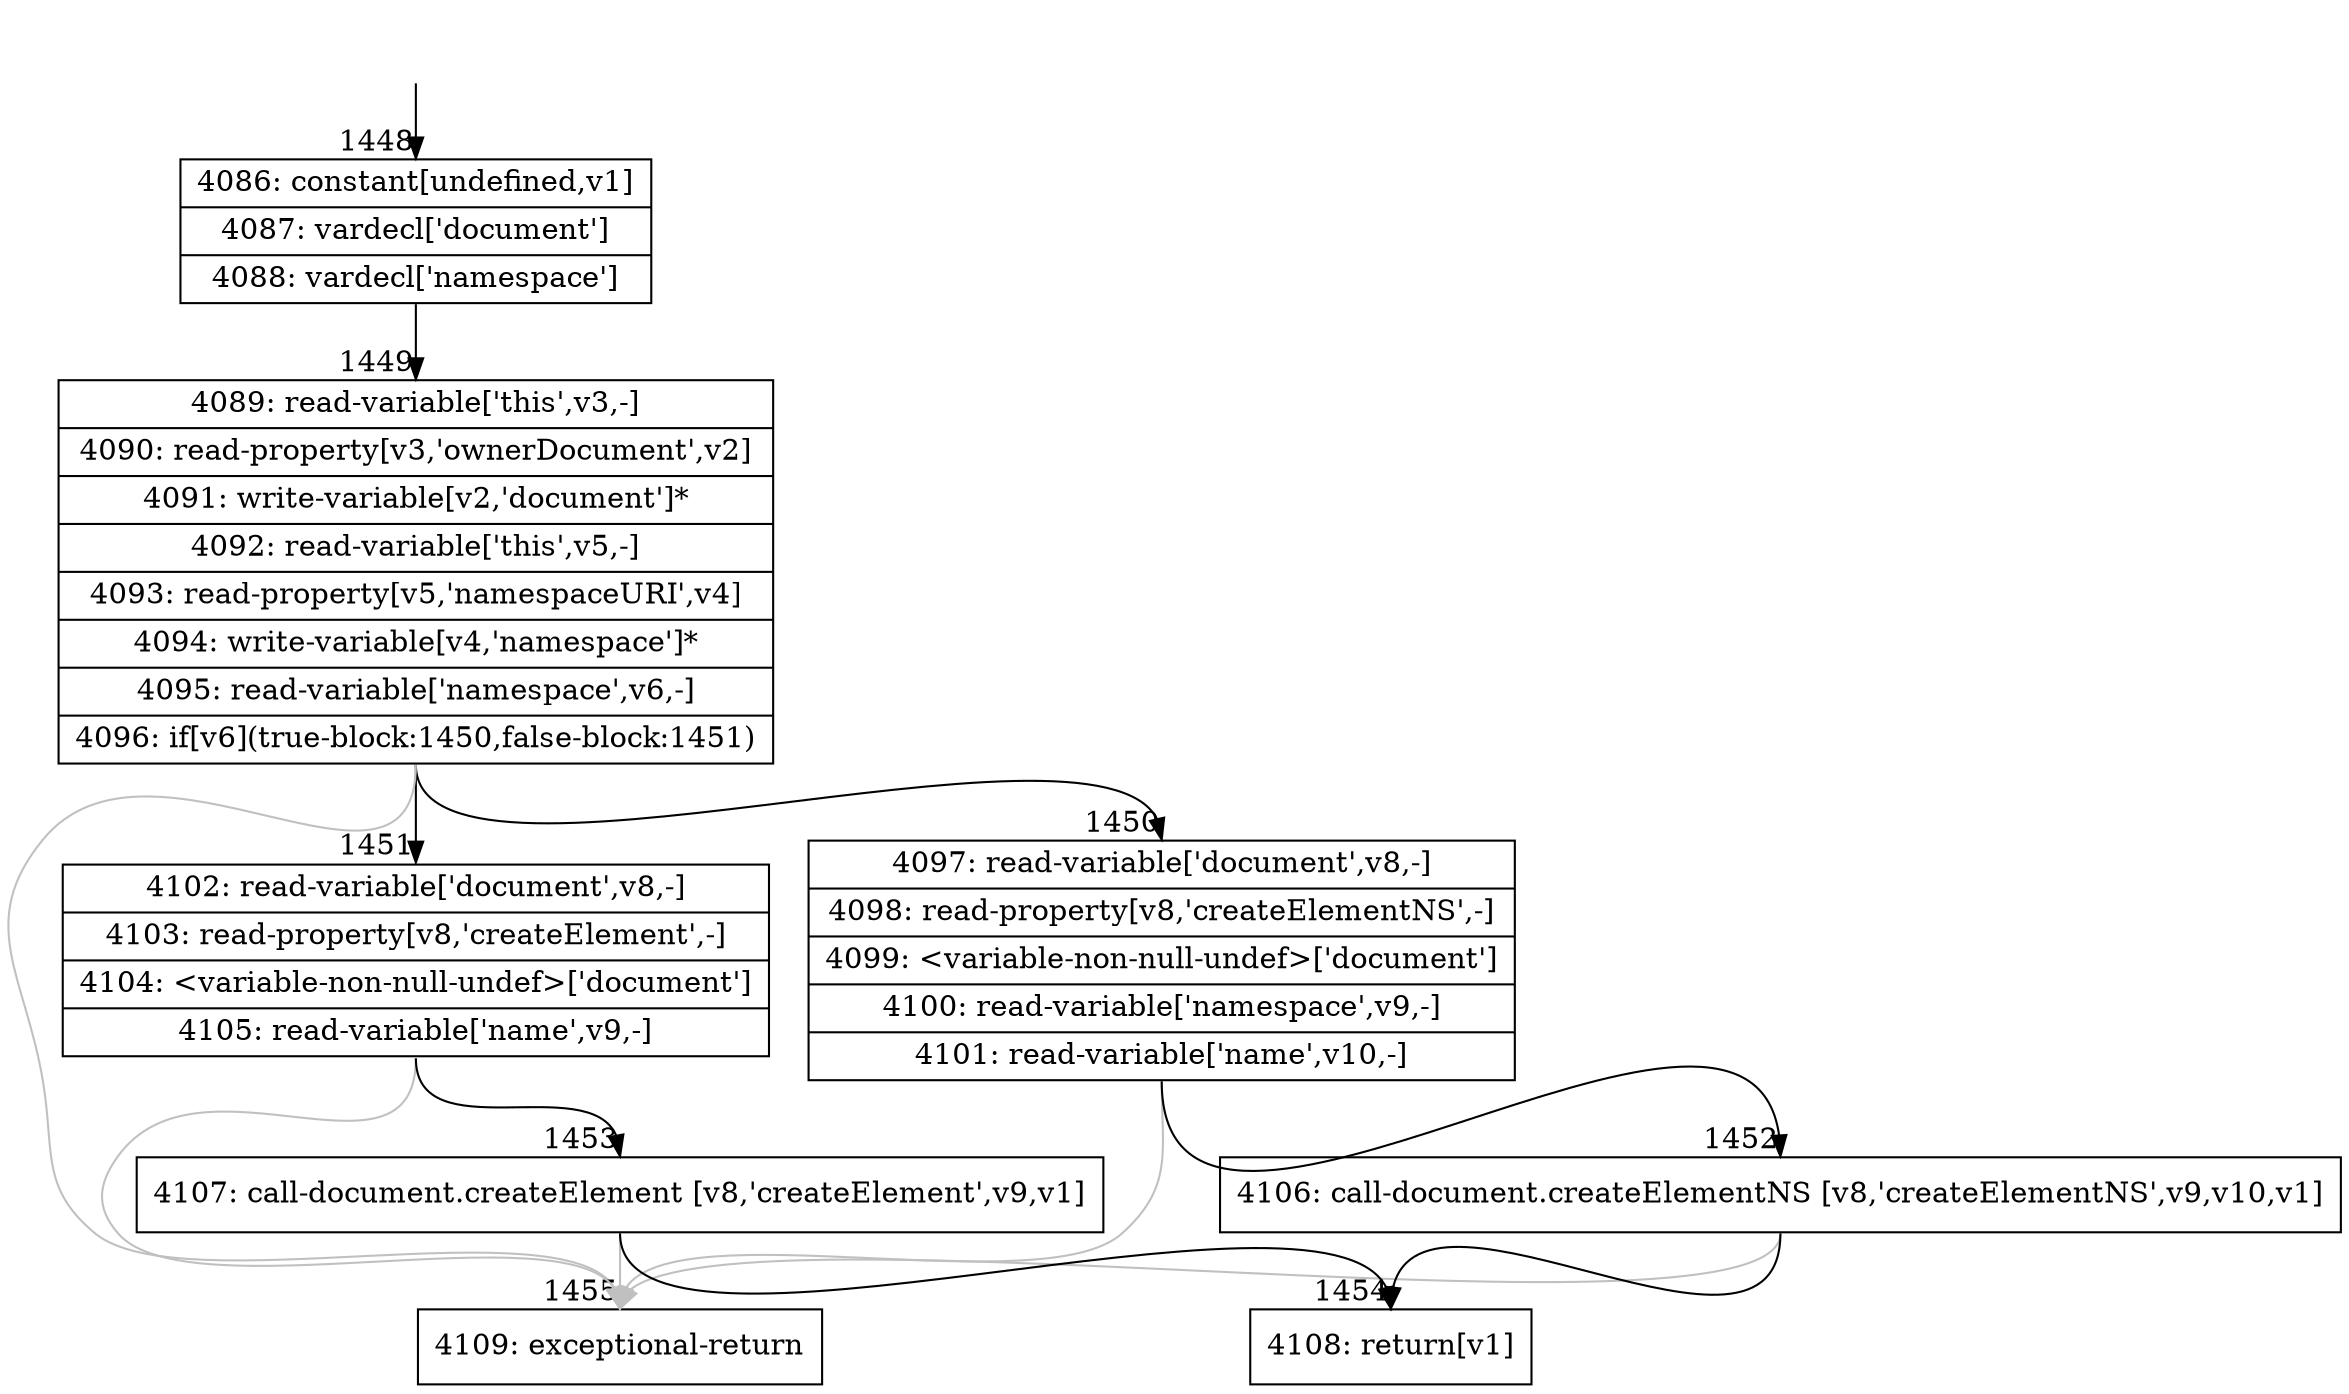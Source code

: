 digraph {
rankdir="TD"
BB_entry145[shape=none,label=""];
BB_entry145 -> BB1448 [tailport=s, headport=n, headlabel="    1448"]
BB1448 [shape=record label="{4086: constant[undefined,v1]|4087: vardecl['document']|4088: vardecl['namespace']}" ] 
BB1448 -> BB1449 [tailport=s, headport=n, headlabel="      1449"]
BB1449 [shape=record label="{4089: read-variable['this',v3,-]|4090: read-property[v3,'ownerDocument',v2]|4091: write-variable[v2,'document']*|4092: read-variable['this',v5,-]|4093: read-property[v5,'namespaceURI',v4]|4094: write-variable[v4,'namespace']*|4095: read-variable['namespace',v6,-]|4096: if[v6](true-block:1450,false-block:1451)}" ] 
BB1449 -> BB1450 [tailport=s, headport=n, headlabel="      1450"]
BB1449 -> BB1451 [tailport=s, headport=n, headlabel="      1451"]
BB1449 -> BB1455 [tailport=s, headport=n, color=gray, headlabel="      1455"]
BB1450 [shape=record label="{4097: read-variable['document',v8,-]|4098: read-property[v8,'createElementNS',-]|4099: \<variable-non-null-undef\>['document']|4100: read-variable['namespace',v9,-]|4101: read-variable['name',v10,-]}" ] 
BB1450 -> BB1452 [tailport=s, headport=n, headlabel="      1452"]
BB1450 -> BB1455 [tailport=s, headport=n, color=gray]
BB1451 [shape=record label="{4102: read-variable['document',v8,-]|4103: read-property[v8,'createElement',-]|4104: \<variable-non-null-undef\>['document']|4105: read-variable['name',v9,-]}" ] 
BB1451 -> BB1453 [tailport=s, headport=n, headlabel="      1453"]
BB1451 -> BB1455 [tailport=s, headport=n, color=gray]
BB1452 [shape=record label="{4106: call-document.createElementNS [v8,'createElementNS',v9,v10,v1]}" ] 
BB1452 -> BB1454 [tailport=s, headport=n, headlabel="      1454"]
BB1452 -> BB1455 [tailport=s, headport=n, color=gray]
BB1453 [shape=record label="{4107: call-document.createElement [v8,'createElement',v9,v1]}" ] 
BB1453 -> BB1454 [tailport=s, headport=n]
BB1453 -> BB1455 [tailport=s, headport=n, color=gray]
BB1454 [shape=record label="{4108: return[v1]}" ] 
BB1455 [shape=record label="{4109: exceptional-return}" ] 
//#$~ 811
}
